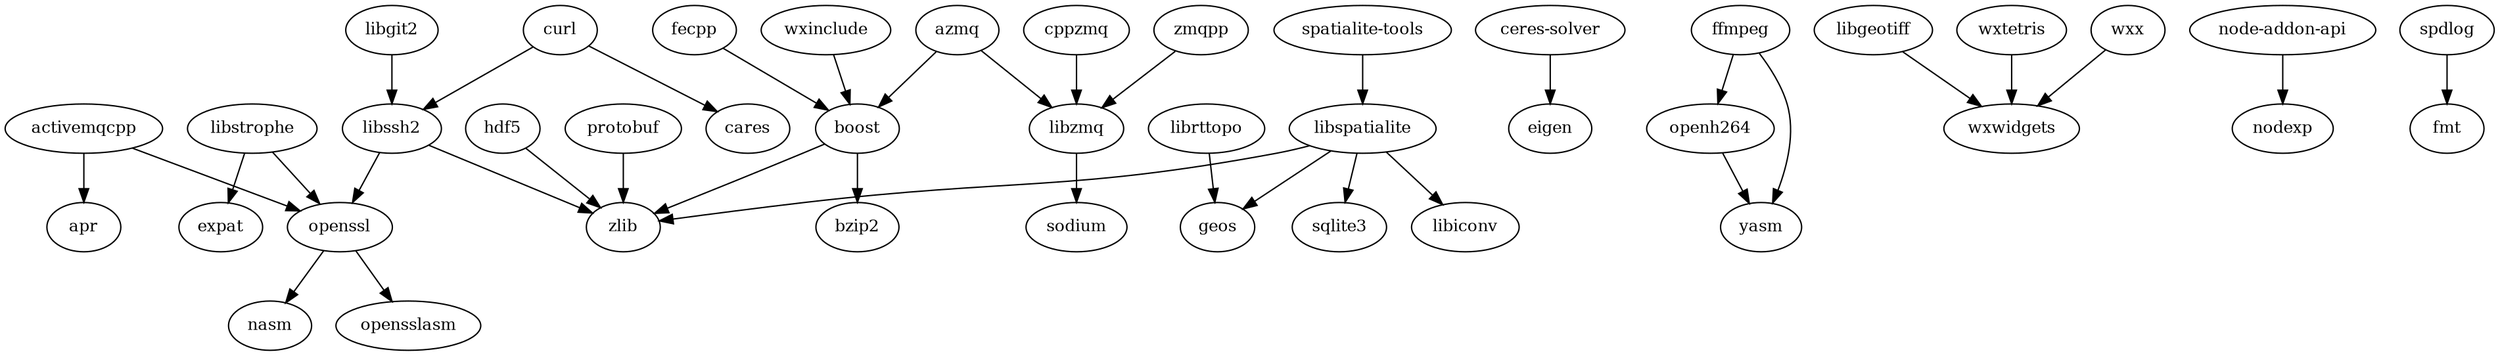 digraph GG {
  node [fontsize=12];
  "activemqcpp" -> "apr";
  "activemqcpp" -> "openssl";
  "azmq" -> "boost";
  "azmq" -> "libzmq";
  "boost" -> "bzip2";
  "boost" -> "zlib";
  "ceres-solver" -> "eigen";
  "cppzmq" -> "libzmq";
  "curl" -> "cares";
  "curl" -> "libssh2";
  "fecpp" -> "boost";
  "ffmpeg" -> "openh264";
  "ffmpeg" -> "yasm";
  "hdf5" -> "zlib";
  "libgeotiff" -> "wxwidgets";
  "libgit2" -> "libssh2";
  "librttopo" -> "geos";
  "libspatialite" -> "geos";
  "libspatialite" -> "libiconv";
  "libspatialite" -> "sqlite3";
  "libspatialite" -> "zlib";
  "libssh2" -> "openssl";
  "libssh2" -> "zlib";
  "libstrophe" -> "expat";
  "libstrophe" -> "openssl";
  "libzmq" -> "sodium";
  "node-addon-api" -> "nodexp";
  "openh264" -> "yasm";
  "openssl" -> "nasm";
  "openssl" -> "opensslasm";
  "protobuf" -> "zlib";
  "spatialite-tools" -> "libspatialite";
  "spdlog" -> "fmt";
  "wxinclude" -> "boost";
  "wxtetris" -> "wxwidgets";
  "wxx" -> "wxwidgets";
  "zmqpp" -> "libzmq";
}
